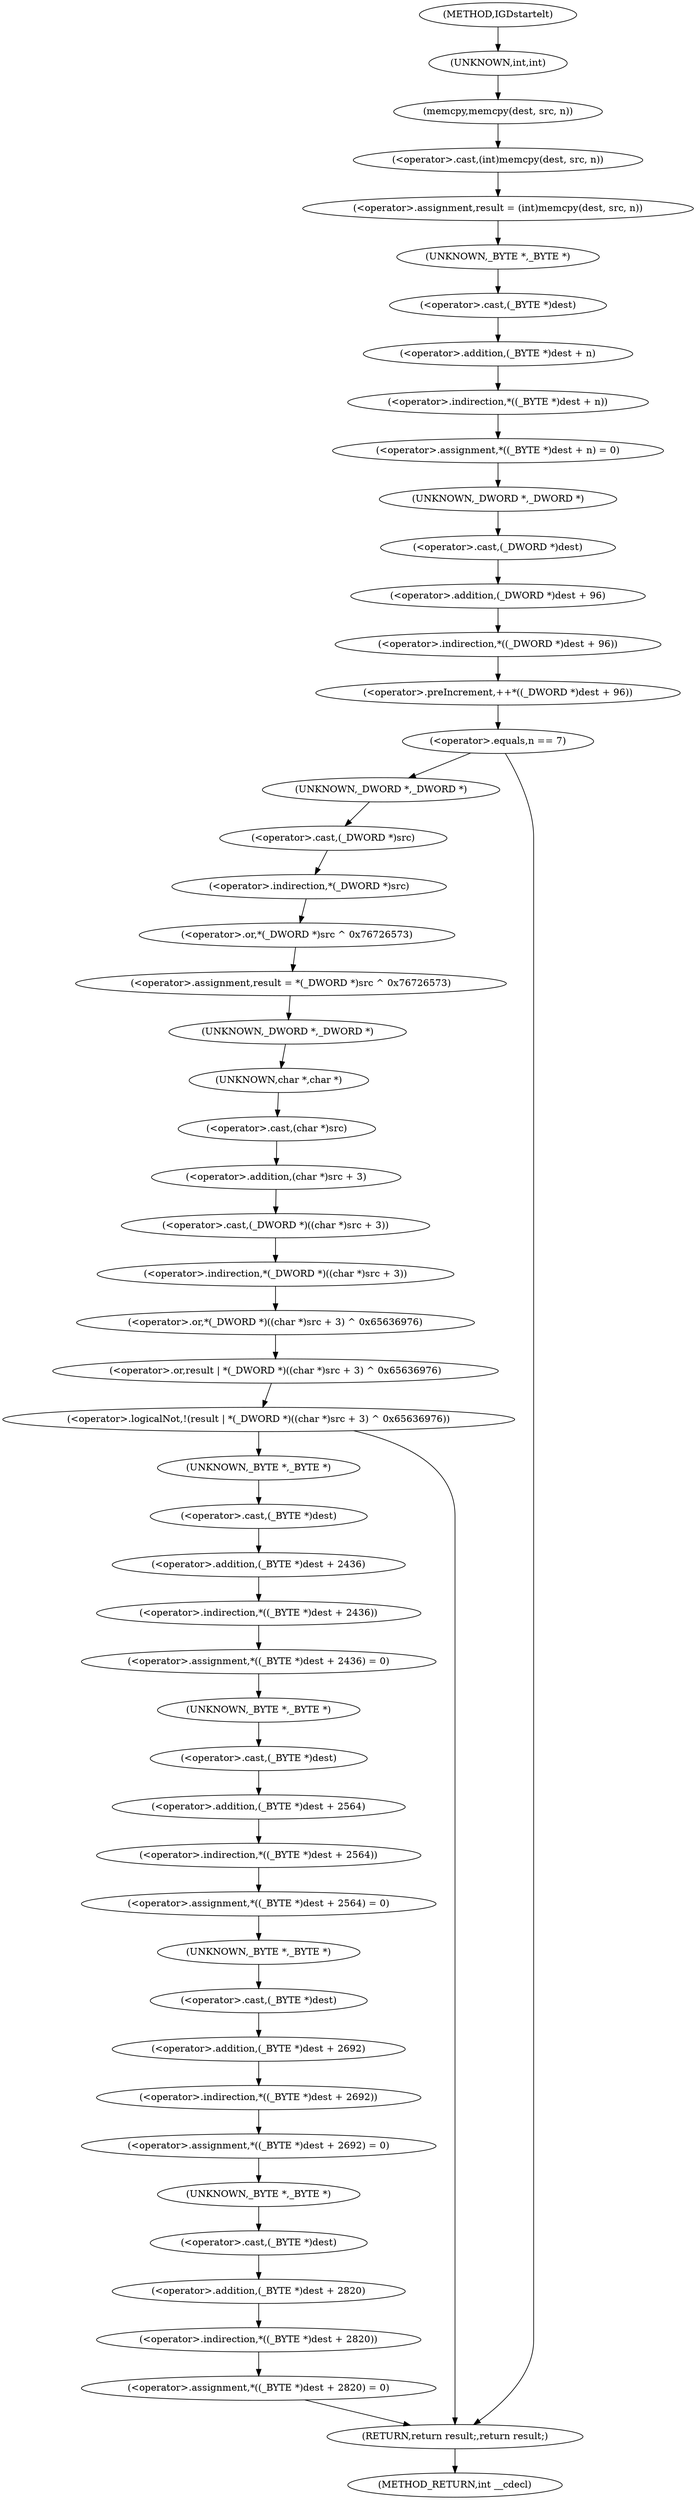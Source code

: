 digraph IGDstartelt {  
"1000108" [label = "(<operator>.assignment,result = (int)memcpy(dest, src, n))" ]
"1000110" [label = "(<operator>.cast,(int)memcpy(dest, src, n))" ]
"1000111" [label = "(UNKNOWN,int,int)" ]
"1000112" [label = "(memcpy,memcpy(dest, src, n))" ]
"1000116" [label = "(<operator>.assignment,*((_BYTE *)dest + n) = 0)" ]
"1000117" [label = "(<operator>.indirection,*((_BYTE *)dest + n))" ]
"1000118" [label = "(<operator>.addition,(_BYTE *)dest + n)" ]
"1000119" [label = "(<operator>.cast,(_BYTE *)dest)" ]
"1000120" [label = "(UNKNOWN,_BYTE *,_BYTE *)" ]
"1000124" [label = "(<operator>.preIncrement,++*((_DWORD *)dest + 96))" ]
"1000125" [label = "(<operator>.indirection,*((_DWORD *)dest + 96))" ]
"1000126" [label = "(<operator>.addition,(_DWORD *)dest + 96)" ]
"1000127" [label = "(<operator>.cast,(_DWORD *)dest)" ]
"1000128" [label = "(UNKNOWN,_DWORD *,_DWORD *)" ]
"1000132" [label = "(<operator>.equals,n == 7)" ]
"1000136" [label = "(<operator>.assignment,result = *(_DWORD *)src ^ 0x76726573)" ]
"1000138" [label = "(<operator>.or,*(_DWORD *)src ^ 0x76726573)" ]
"1000139" [label = "(<operator>.indirection,*(_DWORD *)src)" ]
"1000140" [label = "(<operator>.cast,(_DWORD *)src)" ]
"1000141" [label = "(UNKNOWN,_DWORD *,_DWORD *)" ]
"1000145" [label = "(<operator>.logicalNot,!(result | *(_DWORD *)((char *)src + 3) ^ 0x65636976))" ]
"1000146" [label = "(<operator>.or,result | *(_DWORD *)((char *)src + 3) ^ 0x65636976)" ]
"1000148" [label = "(<operator>.or,*(_DWORD *)((char *)src + 3) ^ 0x65636976)" ]
"1000149" [label = "(<operator>.indirection,*(_DWORD *)((char *)src + 3))" ]
"1000150" [label = "(<operator>.cast,(_DWORD *)((char *)src + 3))" ]
"1000151" [label = "(UNKNOWN,_DWORD *,_DWORD *)" ]
"1000152" [label = "(<operator>.addition,(char *)src + 3)" ]
"1000153" [label = "(<operator>.cast,(char *)src)" ]
"1000154" [label = "(UNKNOWN,char *,char *)" ]
"1000159" [label = "(<operator>.assignment,*((_BYTE *)dest + 2436) = 0)" ]
"1000160" [label = "(<operator>.indirection,*((_BYTE *)dest + 2436))" ]
"1000161" [label = "(<operator>.addition,(_BYTE *)dest + 2436)" ]
"1000162" [label = "(<operator>.cast,(_BYTE *)dest)" ]
"1000163" [label = "(UNKNOWN,_BYTE *,_BYTE *)" ]
"1000167" [label = "(<operator>.assignment,*((_BYTE *)dest + 2564) = 0)" ]
"1000168" [label = "(<operator>.indirection,*((_BYTE *)dest + 2564))" ]
"1000169" [label = "(<operator>.addition,(_BYTE *)dest + 2564)" ]
"1000170" [label = "(<operator>.cast,(_BYTE *)dest)" ]
"1000171" [label = "(UNKNOWN,_BYTE *,_BYTE *)" ]
"1000175" [label = "(<operator>.assignment,*((_BYTE *)dest + 2692) = 0)" ]
"1000176" [label = "(<operator>.indirection,*((_BYTE *)dest + 2692))" ]
"1000177" [label = "(<operator>.addition,(_BYTE *)dest + 2692)" ]
"1000178" [label = "(<operator>.cast,(_BYTE *)dest)" ]
"1000179" [label = "(UNKNOWN,_BYTE *,_BYTE *)" ]
"1000183" [label = "(<operator>.assignment,*((_BYTE *)dest + 2820) = 0)" ]
"1000184" [label = "(<operator>.indirection,*((_BYTE *)dest + 2820))" ]
"1000185" [label = "(<operator>.addition,(_BYTE *)dest + 2820)" ]
"1000186" [label = "(<operator>.cast,(_BYTE *)dest)" ]
"1000187" [label = "(UNKNOWN,_BYTE *,_BYTE *)" ]
"1000191" [label = "(RETURN,return result;,return result;)" ]
"1000102" [label = "(METHOD,IGDstartelt)" ]
"1000193" [label = "(METHOD_RETURN,int __cdecl)" ]
  "1000108" -> "1000120" 
  "1000110" -> "1000108" 
  "1000111" -> "1000112" 
  "1000112" -> "1000110" 
  "1000116" -> "1000128" 
  "1000117" -> "1000116" 
  "1000118" -> "1000117" 
  "1000119" -> "1000118" 
  "1000120" -> "1000119" 
  "1000124" -> "1000132" 
  "1000125" -> "1000124" 
  "1000126" -> "1000125" 
  "1000127" -> "1000126" 
  "1000128" -> "1000127" 
  "1000132" -> "1000141" 
  "1000132" -> "1000191" 
  "1000136" -> "1000151" 
  "1000138" -> "1000136" 
  "1000139" -> "1000138" 
  "1000140" -> "1000139" 
  "1000141" -> "1000140" 
  "1000145" -> "1000163" 
  "1000145" -> "1000191" 
  "1000146" -> "1000145" 
  "1000148" -> "1000146" 
  "1000149" -> "1000148" 
  "1000150" -> "1000149" 
  "1000151" -> "1000154" 
  "1000152" -> "1000150" 
  "1000153" -> "1000152" 
  "1000154" -> "1000153" 
  "1000159" -> "1000171" 
  "1000160" -> "1000159" 
  "1000161" -> "1000160" 
  "1000162" -> "1000161" 
  "1000163" -> "1000162" 
  "1000167" -> "1000179" 
  "1000168" -> "1000167" 
  "1000169" -> "1000168" 
  "1000170" -> "1000169" 
  "1000171" -> "1000170" 
  "1000175" -> "1000187" 
  "1000176" -> "1000175" 
  "1000177" -> "1000176" 
  "1000178" -> "1000177" 
  "1000179" -> "1000178" 
  "1000183" -> "1000191" 
  "1000184" -> "1000183" 
  "1000185" -> "1000184" 
  "1000186" -> "1000185" 
  "1000187" -> "1000186" 
  "1000191" -> "1000193" 
  "1000102" -> "1000111" 
}
